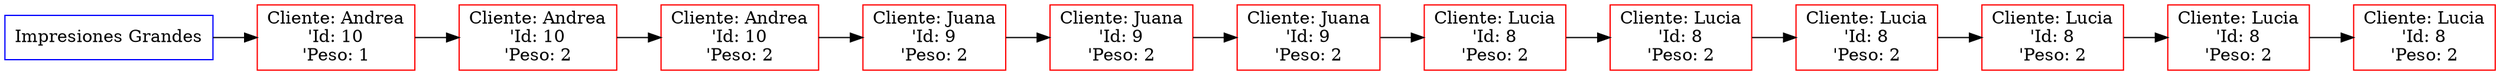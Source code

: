  digraph G {
 rankdir=LR;
 inicio [label="Impresiones Grandes", color="blue", shape="rectangle"];
 node1 [label="Cliente: Andrea\n'Id: 10\n'Peso: 1", color="red", shape="rectangle"];
 inicio -> node1 [dir="forward"];
 node2 [label="Cliente: Andrea\n'Id: 10\n'Peso: 2", color="red", shape="rectangle"];
 node1 -> node2 [dir="forward"];
 node3 [label="Cliente: Andrea\n'Id: 10\n'Peso: 2", color="red", shape="rectangle"];
 node2 -> node3 [dir="forward"];
 node4 [label="Cliente: Juana\n'Id: 9\n'Peso: 2", color="red", shape="rectangle"];
 node3 -> node4 [dir="forward"];
 node5 [label="Cliente: Juana\n'Id: 9\n'Peso: 2", color="red", shape="rectangle"];
 node4 -> node5 [dir="forward"];
 node6 [label="Cliente: Juana\n'Id: 9\n'Peso: 2", color="red", shape="rectangle"];
 node5 -> node6 [dir="forward"];
 node7 [label="Cliente: Lucia\n'Id: 8\n'Peso: 2", color="red", shape="rectangle"];
 node6 -> node7 [dir="forward"];
 node8 [label="Cliente: Lucia\n'Id: 8\n'Peso: 2", color="red", shape="rectangle"];
 node7 -> node8 [dir="forward"];
 node9 [label="Cliente: Lucia\n'Id: 8\n'Peso: 2", color="red", shape="rectangle"];
 node8 -> node9 [dir="forward"];
 node10 [label="Cliente: Lucia\n'Id: 8\n'Peso: 2", color="red", shape="rectangle"];
 node9 -> node10 [dir="forward"];
 node11 [label="Cliente: Lucia\n'Id: 8\n'Peso: 2", color="red", shape="rectangle"];
 node10 -> node11 [dir="forward"];
 node12 [label="Cliente: Lucia\n'Id: 8\n'Peso: 2", color="red", shape="rectangle"];
 node11 -> node12 [dir="forward"];
 }
